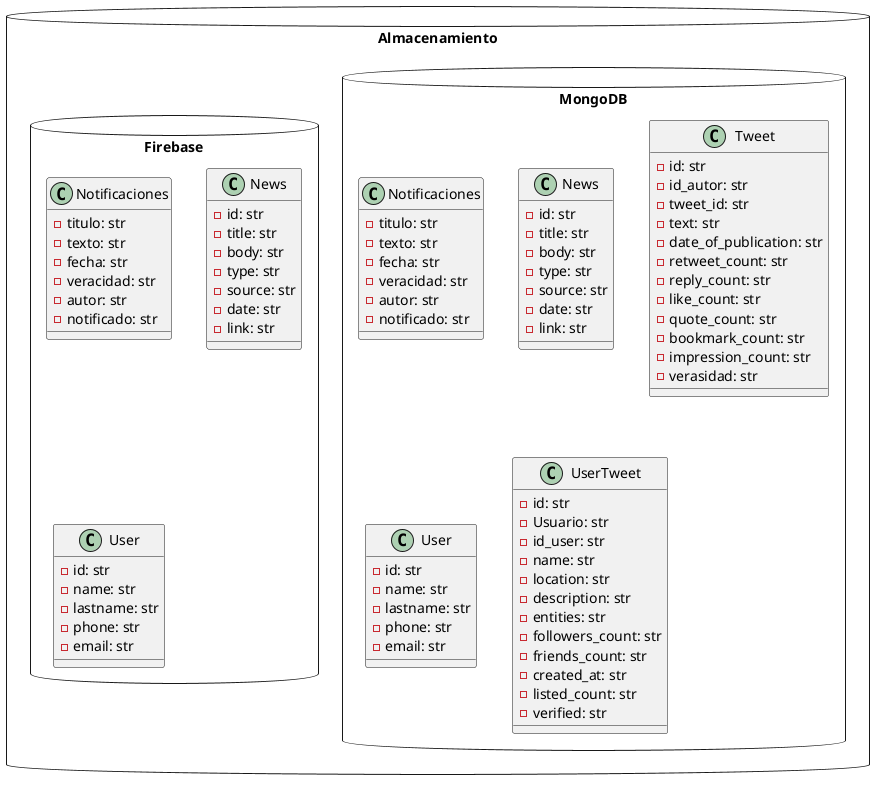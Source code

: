 @startuml

database Almacenamiento{
database MongoDB {
 

class Notificaciones {
    -titulo: str
    -texto: str
    -fecha: str
    -veracidad: str
    -autor: str
    -notificado: str
}

class News {
    -id: str
    -title: str
    -body: str
    -type: str
    -source: str
    -date: str
    -link: str
}

class Tweet {
    -id: str
    -id_autor: str
    -tweet_id: str
    -text: str
    -date_of_publication: str
    -retweet_count: str
    -reply_count: str
    -like_count: str
    -quote_count: str
    -bookmark_count: str
    -impression_count: str
    -verasidad: str
}

class User {
    -id: str
    -name: str
    -lastname: str
    -phone: str
    -email: str
}

class UserTweet {
    -id: str
    -Usuario: str
    -id_user: str
    -name: str
    -location: str
    -description: str
    -entities: str
    -followers_count: str
    -friends_count: str
    -created_at: str
    -listed_count: str
    -verified: str
}
}

database Firebase {
class Notificaciones {
    -titulo: str
    -texto: str
    -fecha: str
    -veracidad: str
    -autor: str
    -notificado: str
}
class News {
    -id: str
    -title: str
    -body: str
    -type: str
    -source: str
    -date: str
    -link: str
}
class User {
    -id: str
    -name: str
    -lastname: str
    -phone: str
    -email: str
}
}

}

@enduml